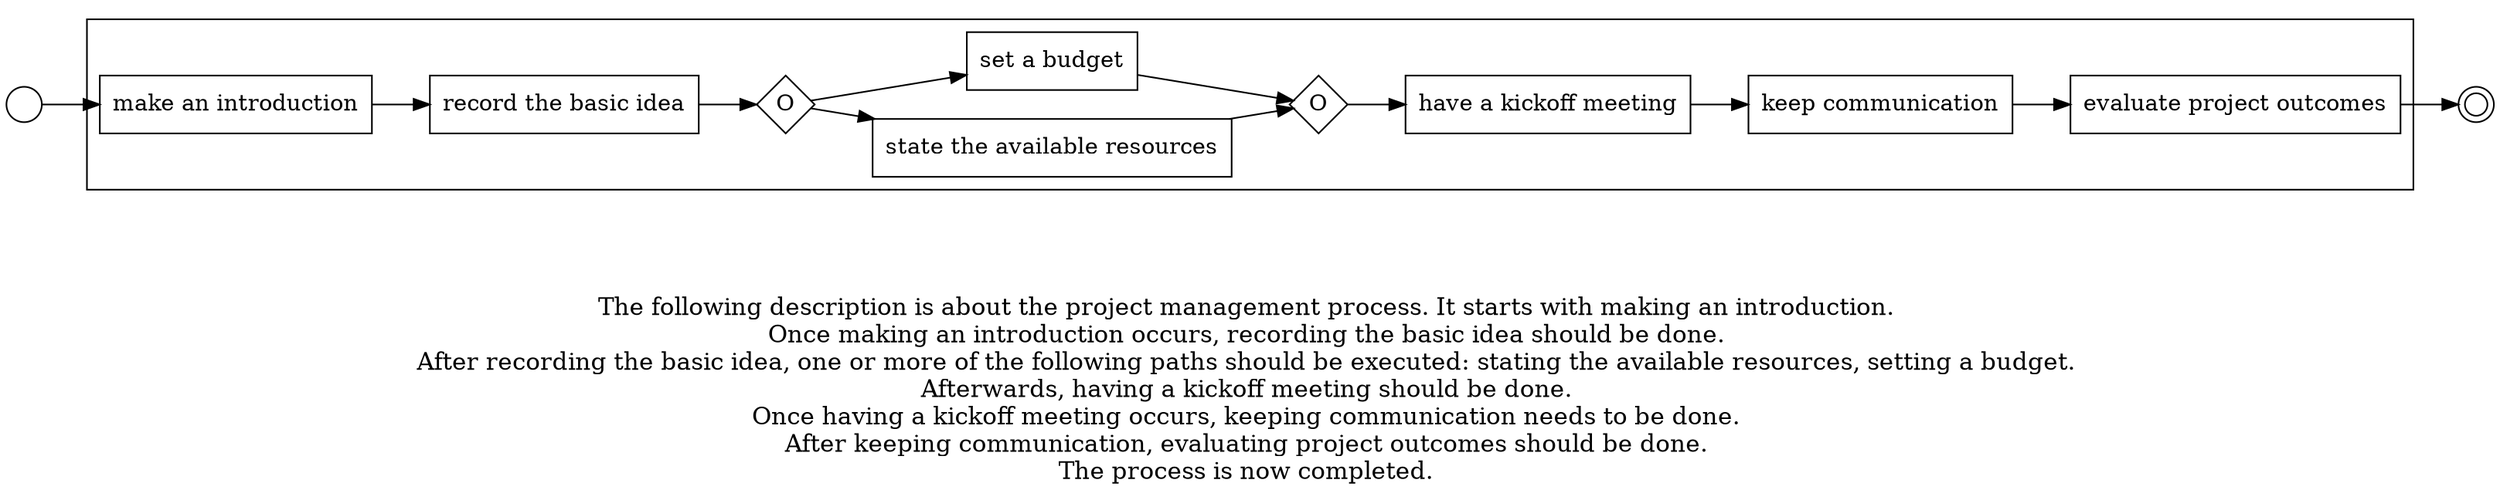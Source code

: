 digraph project_management_process_5 {
	graph [rankdir=LR]
	START_NODE [label="" shape=circle width=0.3]
	subgraph CLUSTER_0 {
		"make an introduction" [shape=box]
		"record the basic idea" [shape=box]
		"make an introduction" -> "record the basic idea"
		"OR_SPLIT--3. Definition and Planning_DH4R" [label=O fixedsize=true shape=diamond width=0.5]
		"record the basic idea" -> "OR_SPLIT--3. Definition and Planning_DH4R"
		"state the available resources" [shape=box]
		"OR_SPLIT--3. Definition and Planning_DH4R" -> "state the available resources"
		"set a budget" [shape=box]
		"OR_SPLIT--3. Definition and Planning_DH4R" -> "set a budget"
		"OR_JOIN--3. Definition and Planning_DH4R" [label=O fixedsize=true shape=diamond width=0.5]
		"state the available resources" -> "OR_JOIN--3. Definition and Planning_DH4R"
		"set a budget" -> "OR_JOIN--3. Definition and Planning_DH4R"
		"have a kickoff meeting" [shape=box]
		"OR_JOIN--3. Definition and Planning_DH4R" -> "have a kickoff meeting"
		"keep communication" [shape=box]
		"have a kickoff meeting" -> "keep communication"
		"evaluate project outcomes" [shape=box]
		"keep communication" -> "evaluate project outcomes"
	}
	START_NODE -> "make an introduction"
	END_NODE [label="" shape=doublecircle width=0.2]
	"evaluate project outcomes" -> END_NODE
	fontsize=15 label="\n\n
The following description is about the project management process. It starts with making an introduction. 
Once making an introduction occurs, recording the basic idea should be done. 
After recording the basic idea, one or more of the following paths should be executed: stating the available resources, setting a budget. 
Afterwards, having a kickoff meeting should be done. 
Once having a kickoff meeting occurs, keeping communication needs to be done. 
After keeping communication, evaluating project outcomes should be done. 
The process is now completed. 
"
}
